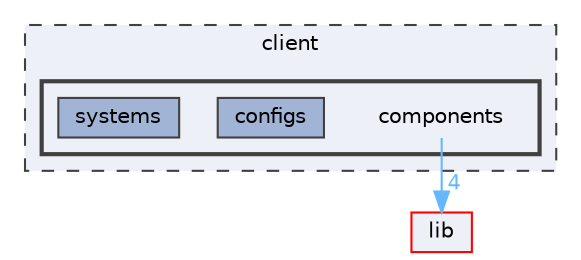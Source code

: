 digraph "client/components"
{
 // LATEX_PDF_SIZE
  bgcolor="transparent";
  edge [fontname=Helvetica,fontsize=10,labelfontname=Helvetica,labelfontsize=10];
  node [fontname=Helvetica,fontsize=10,shape=box,height=0.2,width=0.4];
  compound=true
  subgraph clusterdir_db3a54907829b36871118d03417739cd {
    graph [ bgcolor="#edf0f7", pencolor="grey25", label="client", fontname=Helvetica,fontsize=10 style="filled,dashed", URL="dir_db3a54907829b36871118d03417739cd.html",tooltip=""]
  subgraph clusterdir_9798bc383c3b0f924b0e5b87499aed53 {
    graph [ bgcolor="#edf0f7", pencolor="grey25", label="", fontname=Helvetica,fontsize=10 style="filled,bold", URL="dir_9798bc383c3b0f924b0e5b87499aed53.html",tooltip=""]
    dir_9798bc383c3b0f924b0e5b87499aed53 [shape=plaintext, label="components"];
  dir_372393e8722c402889346d3dbac84f2c [label="configs", fillcolor="#a2b4d6", color="grey25", style="filled", URL="dir_372393e8722c402889346d3dbac84f2c.html",tooltip=""];
  dir_0a98c1a80cc6872128e5aae352d23b6d [label="systems", fillcolor="#a2b4d6", color="grey25", style="filled", URL="dir_0a98c1a80cc6872128e5aae352d23b6d.html",tooltip=""];
  }
  }
  dir_97aefd0d527b934f1d99a682da8fe6a9 [label="lib", fillcolor="#edf0f7", color="red", style="filled", URL="dir_97aefd0d527b934f1d99a682da8fe6a9.html",tooltip=""];
  dir_9798bc383c3b0f924b0e5b87499aed53->dir_97aefd0d527b934f1d99a682da8fe6a9 [headlabel="4", labeldistance=1.5 headhref="dir_000001_000008.html" href="dir_000001_000008.html" color="steelblue1" fontcolor="steelblue1"];
}
